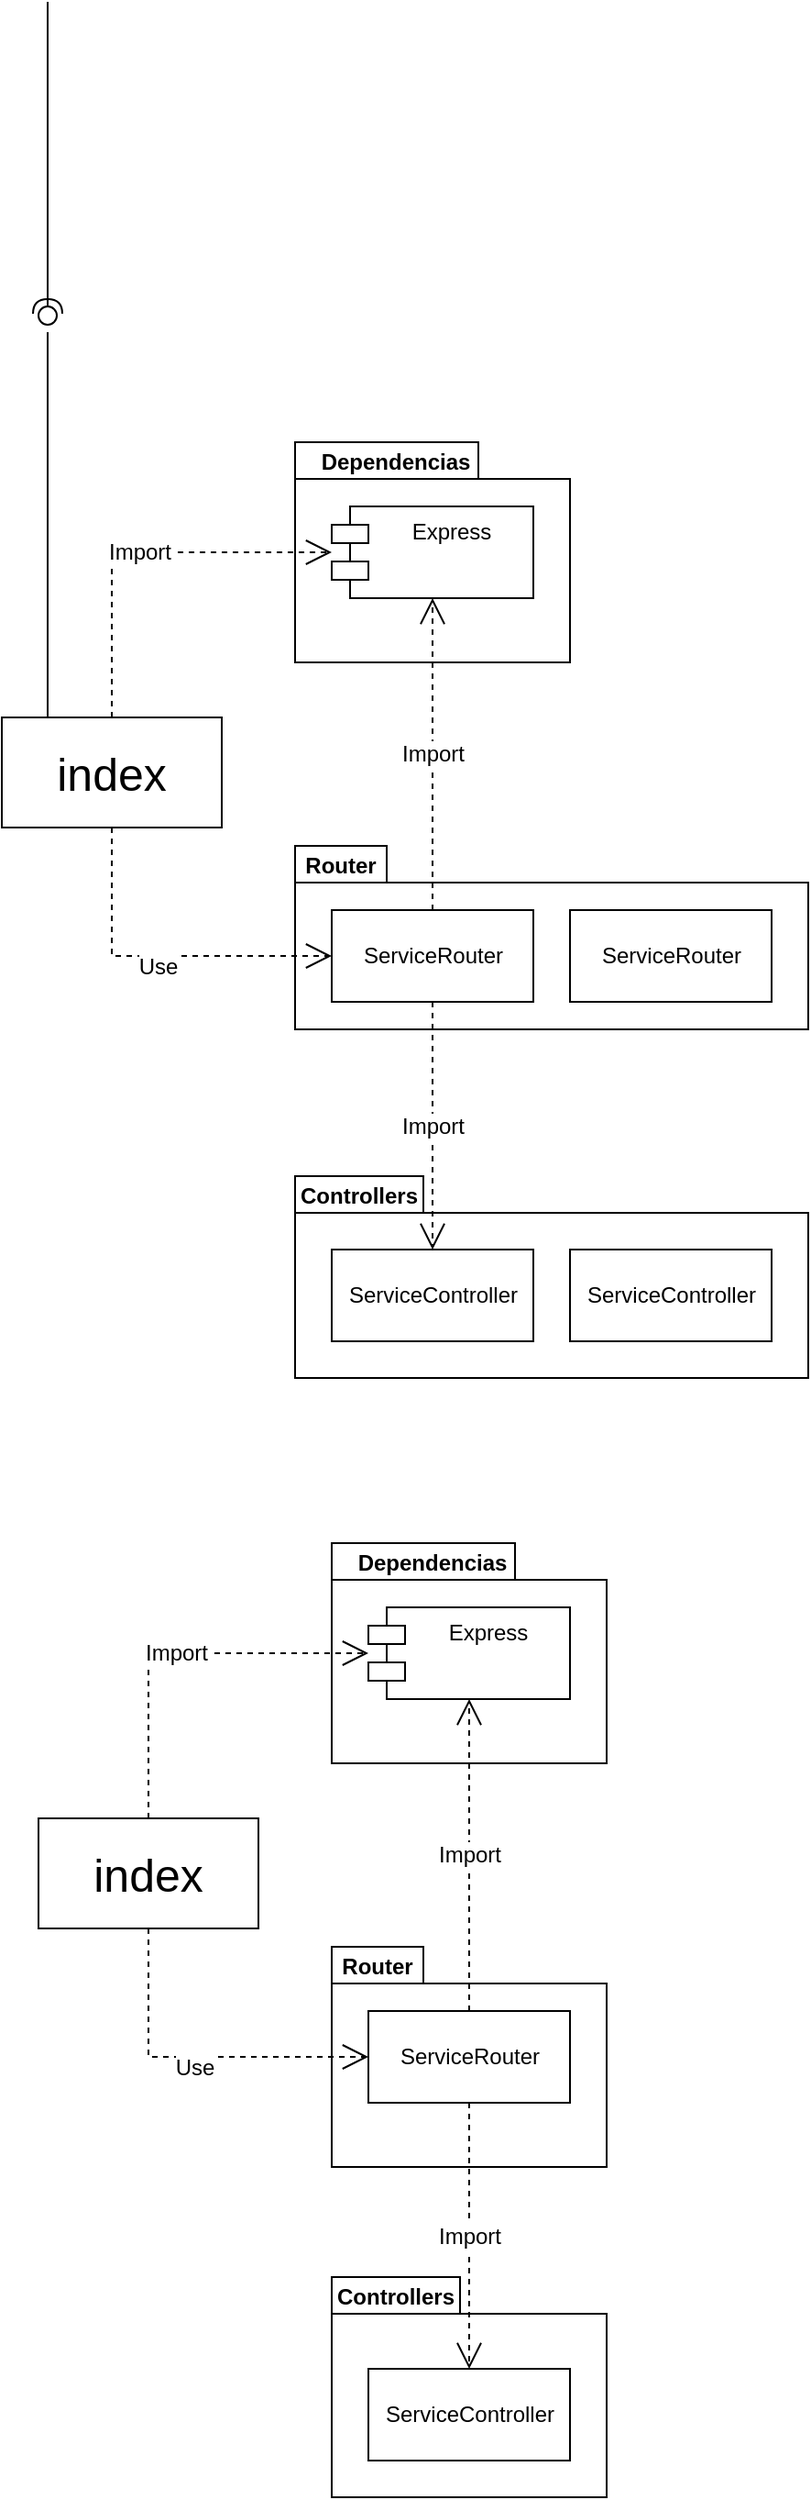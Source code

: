 <mxfile version="15.7.0" type="github">
  <diagram id="7Db7QByXY7l63GUWesCJ" name="Page-1">
    <mxGraphModel dx="2762" dy="2717" grid="1" gridSize="10" guides="1" tooltips="1" connect="1" arrows="1" fold="1" page="1" pageScale="1" pageWidth="827" pageHeight="1169" math="0" shadow="0">
      <root>
        <mxCell id="0" />
        <mxCell id="1" parent="0" />
        <mxCell id="WtGSnrzcYiVvbgUlNlTl-1" value="&lt;font style=&quot;font-size: 25px&quot;&gt;index&lt;/font&gt;" style="rounded=0;whiteSpace=wrap;html=1;" vertex="1" parent="1">
          <mxGeometry x="360" y="230" width="120" height="60" as="geometry" />
        </mxCell>
        <mxCell id="WtGSnrzcYiVvbgUlNlTl-5" value="" style="shape=folder;fontStyle=1;spacingTop=10;tabWidth=50;tabHeight=20;tabPosition=left;html=1;" vertex="1" parent="1">
          <mxGeometry x="520" y="300" width="150" height="120" as="geometry" />
        </mxCell>
        <mxCell id="WtGSnrzcYiVvbgUlNlTl-4" value="Router" style="text;align=center;fontStyle=1;verticalAlign=middle;spacingLeft=3;spacingRight=3;strokeColor=none;rotatable=0;points=[[0,0.5],[1,0.5]];portConstraint=eastwest;" vertex="1" parent="1">
          <mxGeometry x="520" y="300" width="50" height="20" as="geometry" />
        </mxCell>
        <mxCell id="WtGSnrzcYiVvbgUlNlTl-6" value="&lt;font style=&quot;font-size: 12px&quot;&gt;Use&lt;/font&gt;" style="endArrow=open;endSize=12;dashed=1;html=1;rounded=0;fontSize=25;" edge="1" parent="1" source="WtGSnrzcYiVvbgUlNlTl-1" target="WtGSnrzcYiVvbgUlNlTl-14">
          <mxGeometry width="160" relative="1" as="geometry">
            <mxPoint x="460" y="360" as="sourcePoint" />
            <mxPoint x="620" y="360" as="targetPoint" />
            <Array as="points">
              <mxPoint x="420" y="360" />
            </Array>
          </mxGeometry>
        </mxCell>
        <mxCell id="WtGSnrzcYiVvbgUlNlTl-10" value="" style="shape=folder;fontStyle=1;spacingTop=10;tabWidth=70;tabHeight=20;tabPosition=left;html=1;" vertex="1" parent="1">
          <mxGeometry x="520" y="480" width="150" height="120" as="geometry" />
        </mxCell>
        <mxCell id="WtGSnrzcYiVvbgUlNlTl-11" value="Controllers" style="text;align=center;fontStyle=1;verticalAlign=middle;spacingLeft=3;spacingRight=3;strokeColor=none;rotatable=0;points=[[0,0.5],[1,0.5]];portConstraint=eastwest;" vertex="1" parent="1">
          <mxGeometry x="530" y="480" width="50" height="20" as="geometry" />
        </mxCell>
        <mxCell id="WtGSnrzcYiVvbgUlNlTl-14" value="ServiceRouter" style="html=1;fontSize=12;" vertex="1" parent="1">
          <mxGeometry x="540" y="335" width="110" height="50" as="geometry" />
        </mxCell>
        <mxCell id="WtGSnrzcYiVvbgUlNlTl-15" value="ServiceController" style="html=1;fontSize=12;" vertex="1" parent="1">
          <mxGeometry x="540" y="530" width="110" height="50" as="geometry" />
        </mxCell>
        <mxCell id="WtGSnrzcYiVvbgUlNlTl-16" value="Import" style="endArrow=open;endSize=12;dashed=1;html=1;rounded=0;fontSize=12;" edge="1" parent="1" source="WtGSnrzcYiVvbgUlNlTl-14" target="WtGSnrzcYiVvbgUlNlTl-15">
          <mxGeometry width="160" relative="1" as="geometry">
            <mxPoint x="400" y="550" as="sourcePoint" />
            <mxPoint x="560" y="550" as="targetPoint" />
          </mxGeometry>
        </mxCell>
        <mxCell id="WtGSnrzcYiVvbgUlNlTl-17" value="" style="shape=folder;fontStyle=1;spacingTop=10;tabWidth=100;tabHeight=20;tabPosition=left;html=1;" vertex="1" parent="1">
          <mxGeometry x="520" y="80" width="150" height="120" as="geometry" />
        </mxCell>
        <mxCell id="WtGSnrzcYiVvbgUlNlTl-18" value="Dependencias" style="text;align=center;fontStyle=1;verticalAlign=middle;spacingLeft=3;spacingRight=3;strokeColor=none;rotatable=0;points=[[0,0.5],[1,0.5]];portConstraint=eastwest;" vertex="1" parent="1">
          <mxGeometry x="550" y="80" width="50" height="20" as="geometry" />
        </mxCell>
        <mxCell id="WtGSnrzcYiVvbgUlNlTl-19" value="Express" style="shape=module;align=center;spacingLeft=20;align=center;verticalAlign=top;fontFamily=Helvetica;fontSize=12;fontColor=rgba(0, 0, 0, 1);strokeColor=rgba(0, 0, 0, 1);fillColor=rgba(255, 255, 255, 1);html=1;" vertex="1" parent="1">
          <mxGeometry x="540" y="115" width="110" height="50" as="geometry" />
        </mxCell>
        <mxCell id="WtGSnrzcYiVvbgUlNlTl-20" value="Import" style="endArrow=open;endSize=12;dashed=1;html=1;rounded=0;fontSize=12;entryX=0;entryY=0.5;entryDx=0;entryDy=0;" edge="1" parent="1" source="WtGSnrzcYiVvbgUlNlTl-1" target="WtGSnrzcYiVvbgUlNlTl-19">
          <mxGeometry width="160" relative="1" as="geometry">
            <mxPoint x="730" y="220" as="sourcePoint" />
            <mxPoint x="730" y="365" as="targetPoint" />
            <Array as="points">
              <mxPoint x="420" y="140" />
            </Array>
          </mxGeometry>
        </mxCell>
        <mxCell id="WtGSnrzcYiVvbgUlNlTl-22" value="Import" style="endArrow=open;endSize=12;dashed=1;html=1;rounded=0;fontSize=12;exitX=0.5;exitY=0;exitDx=0;exitDy=0;entryX=0.5;entryY=1;entryDx=0;entryDy=0;" edge="1" parent="1" source="WtGSnrzcYiVvbgUlNlTl-14" target="WtGSnrzcYiVvbgUlNlTl-19">
          <mxGeometry width="160" relative="1" as="geometry">
            <mxPoint x="740" y="187.5" as="sourcePoint" />
            <mxPoint x="740" y="332.5" as="targetPoint" />
          </mxGeometry>
        </mxCell>
        <mxCell id="WtGSnrzcYiVvbgUlNlTl-24" value="&lt;font style=&quot;font-size: 25px&quot;&gt;index&lt;/font&gt;" style="rounded=0;whiteSpace=wrap;html=1;" vertex="1" parent="1">
          <mxGeometry x="340" y="-370" width="120" height="60" as="geometry" />
        </mxCell>
        <mxCell id="WtGSnrzcYiVvbgUlNlTl-25" value="" style="shape=folder;fontStyle=1;spacingTop=10;tabWidth=50;tabHeight=20;tabPosition=left;html=1;" vertex="1" parent="1">
          <mxGeometry x="500" y="-300" width="280" height="100" as="geometry" />
        </mxCell>
        <mxCell id="WtGSnrzcYiVvbgUlNlTl-26" value="Router" style="text;align=center;fontStyle=1;verticalAlign=middle;spacingLeft=3;spacingRight=3;strokeColor=none;rotatable=0;points=[[0,0.5],[1,0.5]];portConstraint=eastwest;" vertex="1" parent="1">
          <mxGeometry x="500" y="-300" width="50" height="20" as="geometry" />
        </mxCell>
        <mxCell id="WtGSnrzcYiVvbgUlNlTl-27" value="&lt;font style=&quot;font-size: 12px&quot;&gt;Use&lt;/font&gt;" style="endArrow=open;endSize=12;dashed=1;html=1;rounded=0;fontSize=25;" edge="1" parent="1" source="WtGSnrzcYiVvbgUlNlTl-24" target="WtGSnrzcYiVvbgUlNlTl-30">
          <mxGeometry width="160" relative="1" as="geometry">
            <mxPoint x="440" y="-240" as="sourcePoint" />
            <mxPoint x="600" y="-240" as="targetPoint" />
            <Array as="points">
              <mxPoint x="400" y="-240" />
            </Array>
          </mxGeometry>
        </mxCell>
        <mxCell id="WtGSnrzcYiVvbgUlNlTl-28" value="" style="shape=folder;fontStyle=1;spacingTop=10;tabWidth=70;tabHeight=20;tabPosition=left;html=1;" vertex="1" parent="1">
          <mxGeometry x="500" y="-120" width="280" height="110" as="geometry" />
        </mxCell>
        <mxCell id="WtGSnrzcYiVvbgUlNlTl-29" value="Controllers" style="text;align=center;fontStyle=1;verticalAlign=middle;spacingLeft=3;spacingRight=3;strokeColor=none;rotatable=0;points=[[0,0.5],[1,0.5]];portConstraint=eastwest;" vertex="1" parent="1">
          <mxGeometry x="510" y="-120" width="50" height="20" as="geometry" />
        </mxCell>
        <mxCell id="WtGSnrzcYiVvbgUlNlTl-30" value="ServiceRouter" style="html=1;fontSize=12;" vertex="1" parent="1">
          <mxGeometry x="520" y="-265" width="110" height="50" as="geometry" />
        </mxCell>
        <mxCell id="WtGSnrzcYiVvbgUlNlTl-31" value="ServiceController" style="html=1;fontSize=12;" vertex="1" parent="1">
          <mxGeometry x="520" y="-80" width="110" height="50" as="geometry" />
        </mxCell>
        <mxCell id="WtGSnrzcYiVvbgUlNlTl-32" value="Import" style="endArrow=open;endSize=12;dashed=1;html=1;rounded=0;fontSize=12;" edge="1" parent="1" source="WtGSnrzcYiVvbgUlNlTl-30" target="WtGSnrzcYiVvbgUlNlTl-31">
          <mxGeometry width="160" relative="1" as="geometry">
            <mxPoint x="380" y="-50" as="sourcePoint" />
            <mxPoint x="540" y="-50" as="targetPoint" />
          </mxGeometry>
        </mxCell>
        <mxCell id="WtGSnrzcYiVvbgUlNlTl-33" value="" style="shape=folder;fontStyle=1;spacingTop=10;tabWidth=100;tabHeight=20;tabPosition=left;html=1;" vertex="1" parent="1">
          <mxGeometry x="500" y="-520" width="150" height="120" as="geometry" />
        </mxCell>
        <mxCell id="WtGSnrzcYiVvbgUlNlTl-34" value="Dependencias" style="text;align=center;fontStyle=1;verticalAlign=middle;spacingLeft=3;spacingRight=3;strokeColor=none;rotatable=0;points=[[0,0.5],[1,0.5]];portConstraint=eastwest;" vertex="1" parent="1">
          <mxGeometry x="530" y="-520" width="50" height="20" as="geometry" />
        </mxCell>
        <mxCell id="WtGSnrzcYiVvbgUlNlTl-35" value="Express" style="shape=module;align=center;spacingLeft=20;align=center;verticalAlign=top;fontFamily=Helvetica;fontSize=12;fontColor=rgba(0, 0, 0, 1);strokeColor=rgba(0, 0, 0, 1);fillColor=rgba(255, 255, 255, 1);html=1;" vertex="1" parent="1">
          <mxGeometry x="520" y="-485" width="110" height="50" as="geometry" />
        </mxCell>
        <mxCell id="WtGSnrzcYiVvbgUlNlTl-36" value="Import" style="endArrow=open;endSize=12;dashed=1;html=1;rounded=0;fontSize=12;entryX=0;entryY=0.5;entryDx=0;entryDy=0;" edge="1" parent="1" source="WtGSnrzcYiVvbgUlNlTl-24" target="WtGSnrzcYiVvbgUlNlTl-35">
          <mxGeometry width="160" relative="1" as="geometry">
            <mxPoint x="710" y="-380" as="sourcePoint" />
            <mxPoint x="710" y="-235" as="targetPoint" />
            <Array as="points">
              <mxPoint x="400" y="-460" />
            </Array>
          </mxGeometry>
        </mxCell>
        <mxCell id="WtGSnrzcYiVvbgUlNlTl-37" value="Import" style="endArrow=open;endSize=12;dashed=1;html=1;rounded=0;fontSize=12;exitX=0.5;exitY=0;exitDx=0;exitDy=0;entryX=0.5;entryY=1;entryDx=0;entryDy=0;" edge="1" parent="1" source="WtGSnrzcYiVvbgUlNlTl-30" target="WtGSnrzcYiVvbgUlNlTl-35">
          <mxGeometry width="160" relative="1" as="geometry">
            <mxPoint x="720" y="-412.5" as="sourcePoint" />
            <mxPoint x="720" y="-267.5" as="targetPoint" />
          </mxGeometry>
        </mxCell>
        <mxCell id="WtGSnrzcYiVvbgUlNlTl-38" value="ServiceRouter" style="html=1;fontSize=12;" vertex="1" parent="1">
          <mxGeometry x="650" y="-265" width="110" height="50" as="geometry" />
        </mxCell>
        <mxCell id="WtGSnrzcYiVvbgUlNlTl-39" value="ServiceController" style="html=1;fontSize=12;" vertex="1" parent="1">
          <mxGeometry x="650" y="-80" width="110" height="50" as="geometry" />
        </mxCell>
        <mxCell id="WtGSnrzcYiVvbgUlNlTl-45" value="" style="rounded=0;orthogonalLoop=1;jettySize=auto;html=1;endArrow=none;endFill=0;sketch=0;sourcePerimeterSpacing=0;targetPerimeterSpacing=0;fontSize=12;" edge="1" parent="1">
          <mxGeometry relative="1" as="geometry">
            <mxPoint x="365" y="-370" as="sourcePoint" />
            <mxPoint x="365" y="-580" as="targetPoint" />
          </mxGeometry>
        </mxCell>
        <mxCell id="WtGSnrzcYiVvbgUlNlTl-46" value="" style="rounded=0;orthogonalLoop=1;jettySize=auto;html=1;endArrow=halfCircle;endFill=0;endSize=6;strokeWidth=1;sketch=0;fontSize=12;startArrow=none;" edge="1" parent="1" source="WtGSnrzcYiVvbgUlNlTl-47">
          <mxGeometry relative="1" as="geometry">
            <mxPoint x="365" y="-760" as="sourcePoint" />
            <mxPoint x="365" y="-590" as="targetPoint" />
          </mxGeometry>
        </mxCell>
        <mxCell id="WtGSnrzcYiVvbgUlNlTl-47" value="" style="ellipse;whiteSpace=wrap;html=1;align=center;aspect=fixed;resizable=0;points=[];outlineConnect=0;sketch=0;fontSize=12;" vertex="1" parent="1">
          <mxGeometry x="360" y="-594" width="10" height="10" as="geometry" />
        </mxCell>
        <mxCell id="WtGSnrzcYiVvbgUlNlTl-48" value="" style="rounded=0;orthogonalLoop=1;jettySize=auto;html=1;endArrow=none;endFill=0;endSize=6;strokeWidth=1;sketch=0;fontSize=12;" edge="1" parent="1" target="WtGSnrzcYiVvbgUlNlTl-47">
          <mxGeometry relative="1" as="geometry">
            <mxPoint x="365" y="-760" as="sourcePoint" />
            <mxPoint x="365" y="-590" as="targetPoint" />
          </mxGeometry>
        </mxCell>
      </root>
    </mxGraphModel>
  </diagram>
</mxfile>
